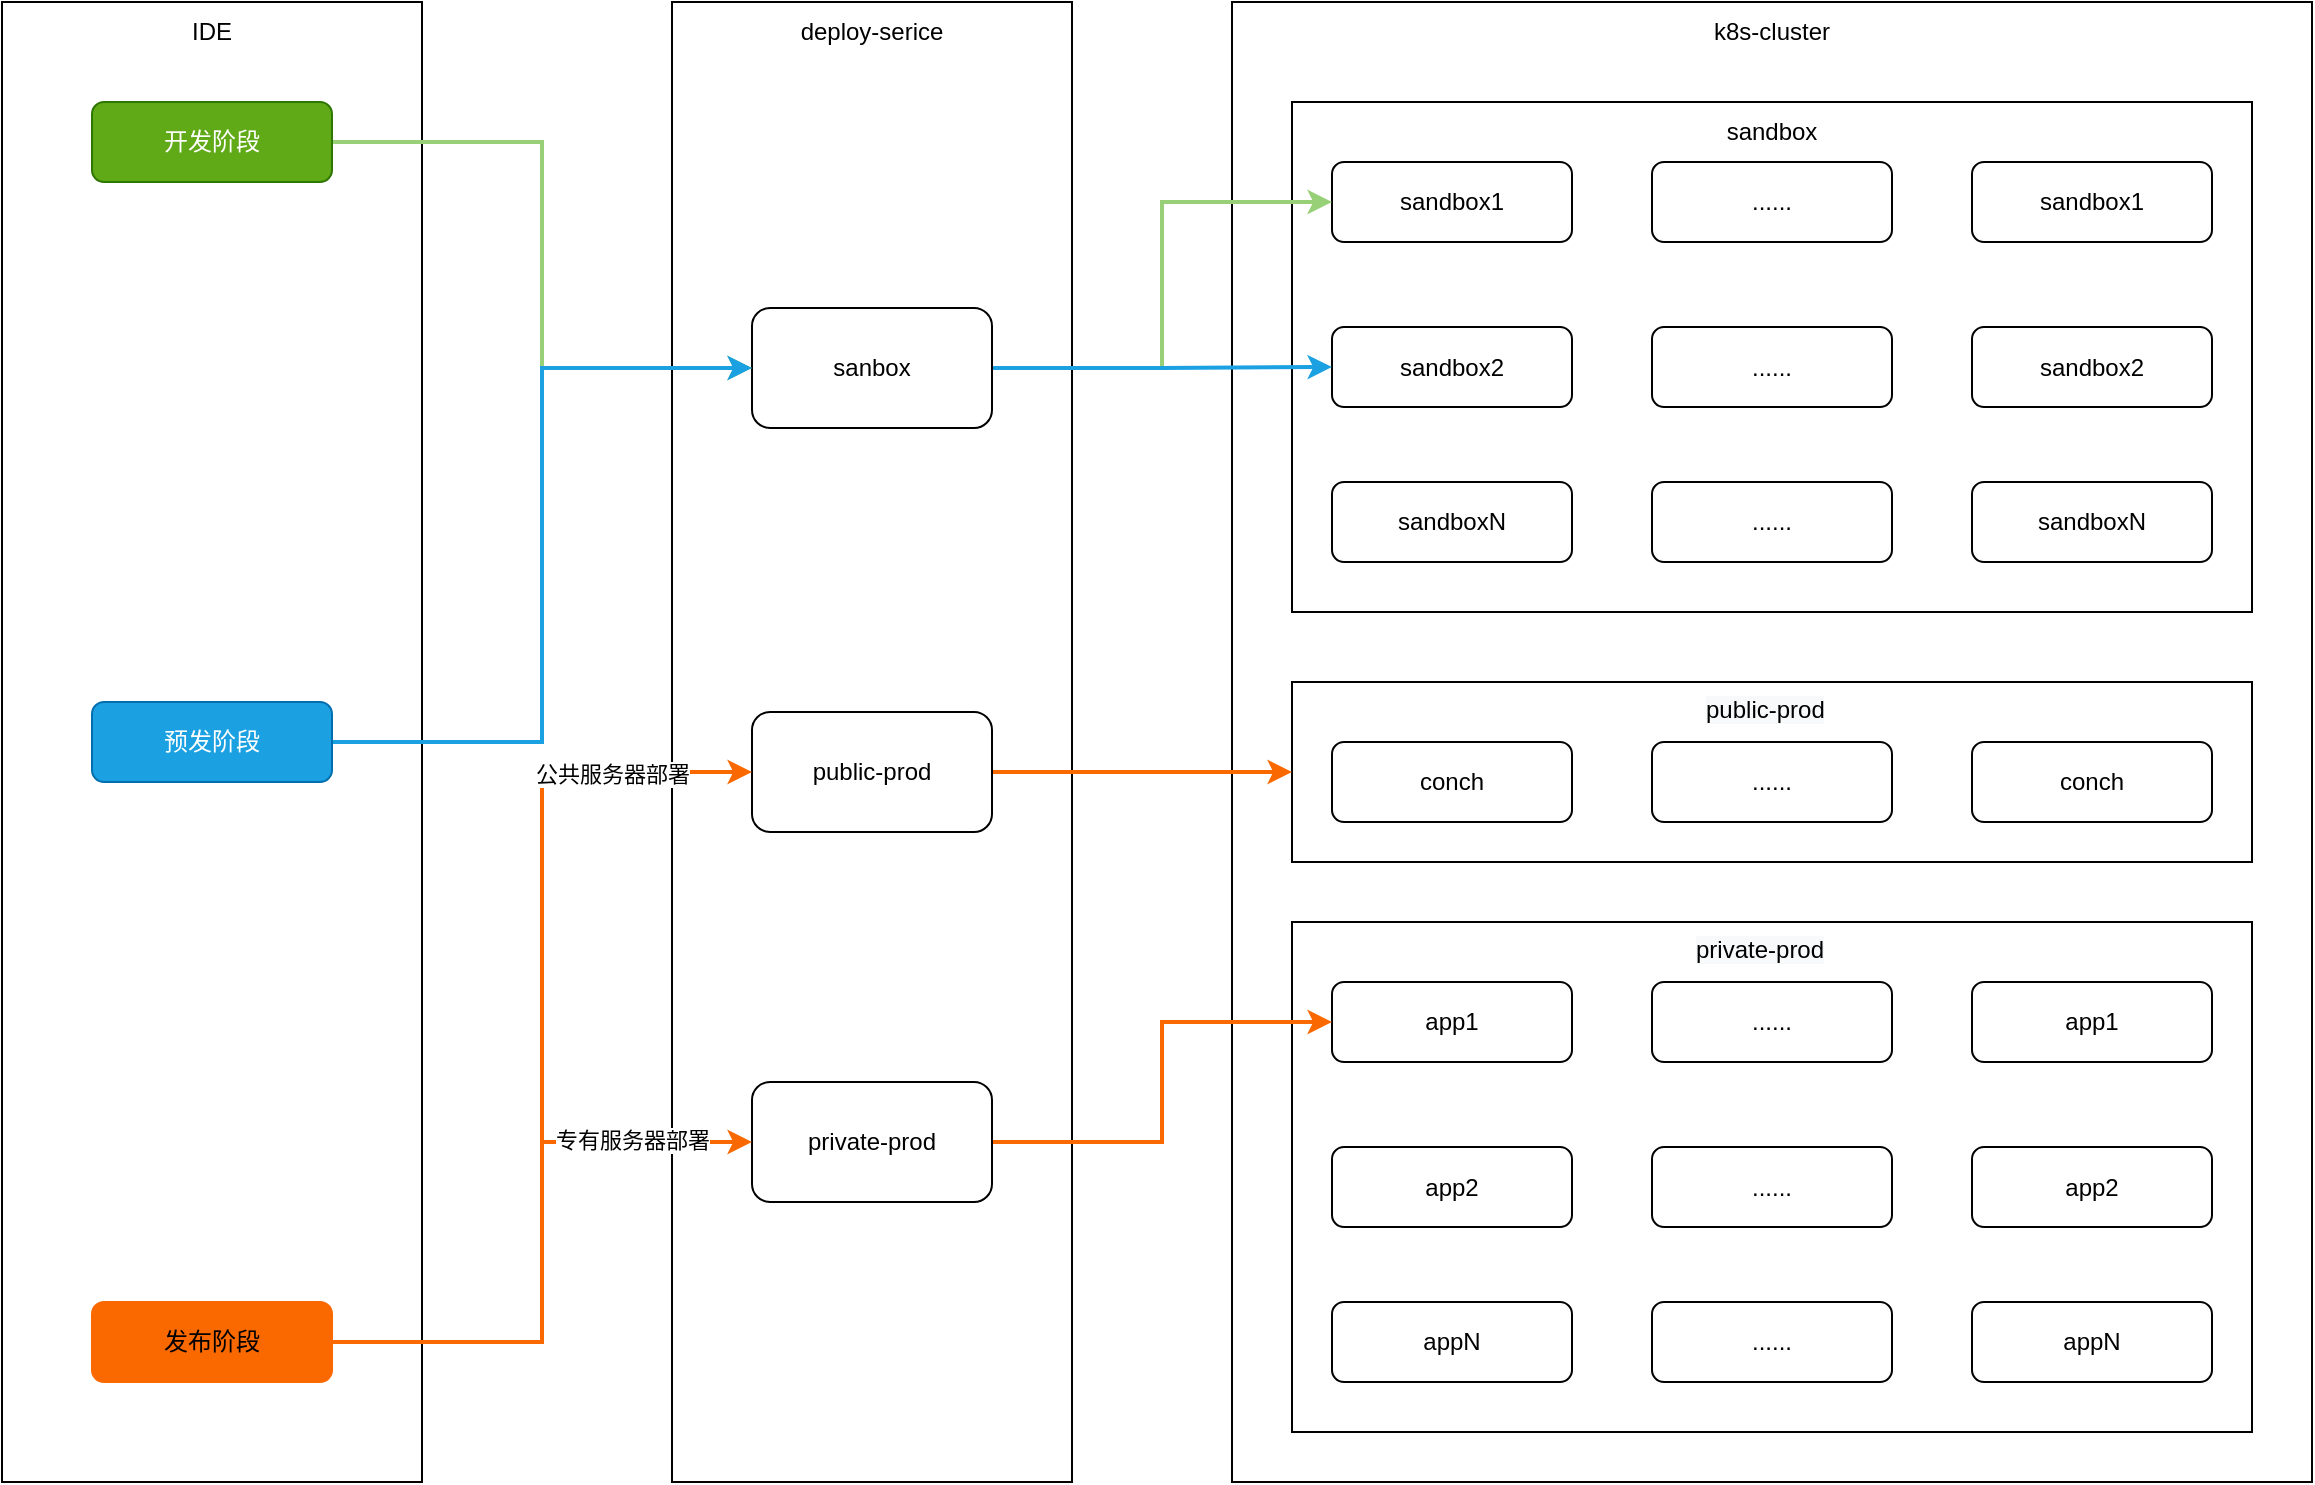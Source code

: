 <mxfile version="17.4.4" type="github">
  <diagram id="JbQxJkkLLPl125m9ytiG" name="第 1 页">
    <mxGraphModel dx="2066" dy="1154" grid="1" gridSize="10" guides="1" tooltips="1" connect="1" arrows="1" fold="1" page="1" pageScale="1" pageWidth="2339" pageHeight="3300" math="0" shadow="0">
      <root>
        <mxCell id="0" />
        <mxCell id="1" parent="0" />
        <mxCell id="aSiUqHWqFGhoxESpsvya-60" value="" style="rounded=0;whiteSpace=wrap;html=1;" vertex="1" parent="1">
          <mxGeometry x="295" y="120" width="210" height="740" as="geometry" />
        </mxCell>
        <mxCell id="aSiUqHWqFGhoxESpsvya-35" value="" style="rounded=0;whiteSpace=wrap;html=1;" vertex="1" parent="1">
          <mxGeometry x="910" y="120" width="540" height="740" as="geometry" />
        </mxCell>
        <mxCell id="aSiUqHWqFGhoxESpsvya-4" value="" style="rounded=0;whiteSpace=wrap;html=1;" vertex="1" parent="1">
          <mxGeometry x="940" y="170" width="480" height="255" as="geometry" />
        </mxCell>
        <mxCell id="aSiUqHWqFGhoxESpsvya-5" value="" style="rounded=0;whiteSpace=wrap;html=1;" vertex="1" parent="1">
          <mxGeometry x="940" y="460" width="480" height="90" as="geometry" />
        </mxCell>
        <mxCell id="aSiUqHWqFGhoxESpsvya-7" value="sandbox1" style="rounded=1;whiteSpace=wrap;html=1;" vertex="1" parent="1">
          <mxGeometry x="960" y="200" width="120" height="40" as="geometry" />
        </mxCell>
        <mxCell id="aSiUqHWqFGhoxESpsvya-10" value="......" style="rounded=1;whiteSpace=wrap;html=1;" vertex="1" parent="1">
          <mxGeometry x="1120" y="200" width="120" height="40" as="geometry" />
        </mxCell>
        <mxCell id="aSiUqHWqFGhoxESpsvya-11" value="sandbox1" style="rounded=1;whiteSpace=wrap;html=1;" vertex="1" parent="1">
          <mxGeometry x="1280" y="200" width="120" height="40" as="geometry" />
        </mxCell>
        <mxCell id="aSiUqHWqFGhoxESpsvya-12" value="sandbox2" style="rounded=1;whiteSpace=wrap;html=1;" vertex="1" parent="1">
          <mxGeometry x="960" y="282.5" width="120" height="40" as="geometry" />
        </mxCell>
        <mxCell id="aSiUqHWqFGhoxESpsvya-13" value="......" style="rounded=1;whiteSpace=wrap;html=1;" vertex="1" parent="1">
          <mxGeometry x="1120" y="282.5" width="120" height="40" as="geometry" />
        </mxCell>
        <mxCell id="aSiUqHWqFGhoxESpsvya-14" value="sandbox2" style="rounded=1;whiteSpace=wrap;html=1;" vertex="1" parent="1">
          <mxGeometry x="1280" y="282.5" width="120" height="40" as="geometry" />
        </mxCell>
        <mxCell id="aSiUqHWqFGhoxESpsvya-15" value="sandboxN" style="rounded=1;whiteSpace=wrap;html=1;" vertex="1" parent="1">
          <mxGeometry x="960" y="360" width="120" height="40" as="geometry" />
        </mxCell>
        <mxCell id="aSiUqHWqFGhoxESpsvya-16" value="......" style="rounded=1;whiteSpace=wrap;html=1;" vertex="1" parent="1">
          <mxGeometry x="1120" y="360" width="120" height="40" as="geometry" />
        </mxCell>
        <mxCell id="aSiUqHWqFGhoxESpsvya-17" value="sandboxN" style="rounded=1;whiteSpace=wrap;html=1;" vertex="1" parent="1">
          <mxGeometry x="1280" y="360" width="120" height="40" as="geometry" />
        </mxCell>
        <mxCell id="aSiUqHWqFGhoxESpsvya-19" value="conch" style="rounded=1;whiteSpace=wrap;html=1;" vertex="1" parent="1">
          <mxGeometry x="960" y="490" width="120" height="40" as="geometry" />
        </mxCell>
        <mxCell id="aSiUqHWqFGhoxESpsvya-20" value="......" style="rounded=1;whiteSpace=wrap;html=1;" vertex="1" parent="1">
          <mxGeometry x="1120" y="490" width="120" height="40" as="geometry" />
        </mxCell>
        <mxCell id="aSiUqHWqFGhoxESpsvya-21" value="conch" style="rounded=1;whiteSpace=wrap;html=1;" vertex="1" parent="1">
          <mxGeometry x="1280" y="490" width="120" height="40" as="geometry" />
        </mxCell>
        <mxCell id="aSiUqHWqFGhoxESpsvya-22" value="" style="rounded=0;whiteSpace=wrap;html=1;" vertex="1" parent="1">
          <mxGeometry x="940" y="580" width="480" height="255" as="geometry" />
        </mxCell>
        <mxCell id="aSiUqHWqFGhoxESpsvya-23" value="app1" style="rounded=1;whiteSpace=wrap;html=1;" vertex="1" parent="1">
          <mxGeometry x="960" y="610" width="120" height="40" as="geometry" />
        </mxCell>
        <mxCell id="aSiUqHWqFGhoxESpsvya-24" value="......" style="rounded=1;whiteSpace=wrap;html=1;" vertex="1" parent="1">
          <mxGeometry x="1120" y="610" width="120" height="40" as="geometry" />
        </mxCell>
        <mxCell id="aSiUqHWqFGhoxESpsvya-25" value="app1" style="rounded=1;whiteSpace=wrap;html=1;" vertex="1" parent="1">
          <mxGeometry x="1280" y="610" width="120" height="40" as="geometry" />
        </mxCell>
        <mxCell id="aSiUqHWqFGhoxESpsvya-26" value="app2" style="rounded=1;whiteSpace=wrap;html=1;" vertex="1" parent="1">
          <mxGeometry x="960" y="692.5" width="120" height="40" as="geometry" />
        </mxCell>
        <mxCell id="aSiUqHWqFGhoxESpsvya-27" value="......" style="rounded=1;whiteSpace=wrap;html=1;" vertex="1" parent="1">
          <mxGeometry x="1120" y="692.5" width="120" height="40" as="geometry" />
        </mxCell>
        <mxCell id="aSiUqHWqFGhoxESpsvya-28" value="app2" style="rounded=1;whiteSpace=wrap;html=1;" vertex="1" parent="1">
          <mxGeometry x="1280" y="692.5" width="120" height="40" as="geometry" />
        </mxCell>
        <mxCell id="aSiUqHWqFGhoxESpsvya-29" value="appN" style="rounded=1;whiteSpace=wrap;html=1;" vertex="1" parent="1">
          <mxGeometry x="960" y="770" width="120" height="40" as="geometry" />
        </mxCell>
        <mxCell id="aSiUqHWqFGhoxESpsvya-30" value="......" style="rounded=1;whiteSpace=wrap;html=1;" vertex="1" parent="1">
          <mxGeometry x="1120" y="770" width="120" height="40" as="geometry" />
        </mxCell>
        <mxCell id="aSiUqHWqFGhoxESpsvya-31" value="appN" style="rounded=1;whiteSpace=wrap;html=1;" vertex="1" parent="1">
          <mxGeometry x="1280" y="770" width="120" height="40" as="geometry" />
        </mxCell>
        <mxCell id="aSiUqHWqFGhoxESpsvya-32" value="sandbox" style="text;html=1;strokeColor=none;fillColor=none;align=center;verticalAlign=middle;whiteSpace=wrap;rounded=0;" vertex="1" parent="1">
          <mxGeometry x="1150" y="170" width="60" height="30" as="geometry" />
        </mxCell>
        <mxCell id="aSiUqHWqFGhoxESpsvya-33" value="&lt;meta charset=&quot;utf-8&quot;&gt;&lt;span style=&quot;color: rgb(0, 0, 0); font-family: helvetica; font-size: 12px; font-style: normal; font-weight: 400; letter-spacing: normal; text-align: center; text-indent: 0px; text-transform: none; word-spacing: 0px; background-color: rgb(248, 249, 250); display: inline; float: none;&quot;&gt;public-prod&lt;/span&gt;" style="text;whiteSpace=wrap;html=1;" vertex="1" parent="1">
          <mxGeometry x="1145" y="460" width="80" height="30" as="geometry" />
        </mxCell>
        <mxCell id="aSiUqHWqFGhoxESpsvya-34" value="&lt;span style=&quot;color: rgb(0 , 0 , 0) ; font-family: &amp;#34;helvetica&amp;#34; ; font-size: 12px ; font-style: normal ; font-weight: 400 ; letter-spacing: normal ; text-align: center ; text-indent: 0px ; text-transform: none ; word-spacing: 0px ; background-color: rgb(248 , 249 , 250) ; display: inline ; float: none&quot;&gt;private-prod&lt;/span&gt;" style="text;whiteSpace=wrap;html=1;" vertex="1" parent="1">
          <mxGeometry x="1140" y="580" width="80" height="30" as="geometry" />
        </mxCell>
        <mxCell id="aSiUqHWqFGhoxESpsvya-37" value="k8s-cluster" style="text;html=1;strokeColor=none;fillColor=none;align=center;verticalAlign=middle;whiteSpace=wrap;rounded=0;" vertex="1" parent="1">
          <mxGeometry x="1130" y="120" width="100" height="30" as="geometry" />
        </mxCell>
        <mxCell id="aSiUqHWqFGhoxESpsvya-38" value="" style="rounded=0;whiteSpace=wrap;html=1;" vertex="1" parent="1">
          <mxGeometry x="630" y="120" width="200" height="740" as="geometry" />
        </mxCell>
        <mxCell id="aSiUqHWqFGhoxESpsvya-52" style="edgeStyle=orthogonalEdgeStyle;rounded=0;orthogonalLoop=1;jettySize=auto;html=1;exitX=1;exitY=0.5;exitDx=0;exitDy=0;entryX=0;entryY=0.5;entryDx=0;entryDy=0;strokeColor=#97D077;strokeWidth=2;" edge="1" parent="1" source="aSiUqHWqFGhoxESpsvya-39" target="aSiUqHWqFGhoxESpsvya-7">
          <mxGeometry relative="1" as="geometry" />
        </mxCell>
        <mxCell id="aSiUqHWqFGhoxESpsvya-58" style="edgeStyle=orthogonalEdgeStyle;rounded=0;orthogonalLoop=1;jettySize=auto;html=1;exitX=1;exitY=0.5;exitDx=0;exitDy=0;strokeColor=#1BA1E2;strokeWidth=2;" edge="1" parent="1" source="aSiUqHWqFGhoxESpsvya-39" target="aSiUqHWqFGhoxESpsvya-12">
          <mxGeometry relative="1" as="geometry" />
        </mxCell>
        <mxCell id="aSiUqHWqFGhoxESpsvya-39" value="sanbox" style="rounded=1;whiteSpace=wrap;html=1;" vertex="1" parent="1">
          <mxGeometry x="670" y="273" width="120" height="60" as="geometry" />
        </mxCell>
        <mxCell id="aSiUqHWqFGhoxESpsvya-62" style="edgeStyle=orthogonalEdgeStyle;rounded=0;orthogonalLoop=1;jettySize=auto;html=1;exitX=1;exitY=0.5;exitDx=0;exitDy=0;strokeColor=#FA6800;strokeWidth=2;" edge="1" parent="1" source="aSiUqHWqFGhoxESpsvya-41" target="aSiUqHWqFGhoxESpsvya-5">
          <mxGeometry relative="1" as="geometry" />
        </mxCell>
        <mxCell id="aSiUqHWqFGhoxESpsvya-41" value="public-prod" style="rounded=1;whiteSpace=wrap;html=1;" vertex="1" parent="1">
          <mxGeometry x="670" y="475" width="120" height="60" as="geometry" />
        </mxCell>
        <mxCell id="aSiUqHWqFGhoxESpsvya-64" style="edgeStyle=orthogonalEdgeStyle;rounded=0;orthogonalLoop=1;jettySize=auto;html=1;exitX=1;exitY=0.5;exitDx=0;exitDy=0;entryX=0;entryY=0.5;entryDx=0;entryDy=0;strokeColor=#FA6800;strokeWidth=2;" edge="1" parent="1" source="aSiUqHWqFGhoxESpsvya-42" target="aSiUqHWqFGhoxESpsvya-23">
          <mxGeometry relative="1" as="geometry" />
        </mxCell>
        <mxCell id="aSiUqHWqFGhoxESpsvya-42" value="private-prod" style="rounded=1;whiteSpace=wrap;html=1;" vertex="1" parent="1">
          <mxGeometry x="670" y="660" width="120" height="60" as="geometry" />
        </mxCell>
        <mxCell id="aSiUqHWqFGhoxESpsvya-43" value="deploy-serice" style="text;html=1;strokeColor=none;fillColor=none;align=center;verticalAlign=middle;whiteSpace=wrap;rounded=0;" vertex="1" parent="1">
          <mxGeometry x="680" y="120" width="100" height="30" as="geometry" />
        </mxCell>
        <mxCell id="aSiUqHWqFGhoxESpsvya-56" style="edgeStyle=orthogonalEdgeStyle;rounded=0;orthogonalLoop=1;jettySize=auto;html=1;exitX=1;exitY=0.5;exitDx=0;exitDy=0;entryX=0;entryY=0.5;entryDx=0;entryDy=0;fillColor=#60a917;strokeColor=#97D077;strokeWidth=2;" edge="1" parent="1" source="aSiUqHWqFGhoxESpsvya-50" target="aSiUqHWqFGhoxESpsvya-39">
          <mxGeometry relative="1" as="geometry" />
        </mxCell>
        <mxCell id="aSiUqHWqFGhoxESpsvya-50" value="开发阶段" style="rounded=1;whiteSpace=wrap;html=1;fillColor=#60a917;fontColor=#ffffff;strokeColor=#2D7600;" vertex="1" parent="1">
          <mxGeometry x="340" y="170" width="120" height="40" as="geometry" />
        </mxCell>
        <mxCell id="aSiUqHWqFGhoxESpsvya-57" style="edgeStyle=orthogonalEdgeStyle;rounded=0;orthogonalLoop=1;jettySize=auto;html=1;exitX=1;exitY=0.5;exitDx=0;exitDy=0;entryX=0;entryY=0.5;entryDx=0;entryDy=0;strokeColor=#1BA1E2;strokeWidth=2;" edge="1" parent="1" source="aSiUqHWqFGhoxESpsvya-53" target="aSiUqHWqFGhoxESpsvya-39">
          <mxGeometry relative="1" as="geometry" />
        </mxCell>
        <mxCell id="aSiUqHWqFGhoxESpsvya-53" value="预发阶段" style="rounded=1;whiteSpace=wrap;html=1;fillColor=#1ba1e2;fontColor=#ffffff;strokeColor=#006EAF;" vertex="1" parent="1">
          <mxGeometry x="340" y="470" width="120" height="40" as="geometry" />
        </mxCell>
        <mxCell id="aSiUqHWqFGhoxESpsvya-59" style="edgeStyle=orthogonalEdgeStyle;rounded=0;orthogonalLoop=1;jettySize=auto;html=1;exitX=1;exitY=0.5;exitDx=0;exitDy=0;entryX=0;entryY=0.5;entryDx=0;entryDy=0;strokeColor=#FA6800;strokeWidth=2;" edge="1" parent="1" source="aSiUqHWqFGhoxESpsvya-54" target="aSiUqHWqFGhoxESpsvya-41">
          <mxGeometry relative="1" as="geometry" />
        </mxCell>
        <mxCell id="aSiUqHWqFGhoxESpsvya-66" value="公共服务器部署" style="edgeLabel;html=1;align=center;verticalAlign=middle;resizable=0;points=[];" vertex="1" connectable="0" parent="aSiUqHWqFGhoxESpsvya-59">
          <mxGeometry x="0.717" relative="1" as="geometry">
            <mxPoint y="1" as="offset" />
          </mxGeometry>
        </mxCell>
        <mxCell id="aSiUqHWqFGhoxESpsvya-63" style="edgeStyle=orthogonalEdgeStyle;rounded=0;orthogonalLoop=1;jettySize=auto;html=1;exitX=1;exitY=0.5;exitDx=0;exitDy=0;entryX=0;entryY=0.5;entryDx=0;entryDy=0;strokeColor=#FA6800;strokeWidth=2;" edge="1" parent="1" source="aSiUqHWqFGhoxESpsvya-54" target="aSiUqHWqFGhoxESpsvya-42">
          <mxGeometry relative="1" as="geometry" />
        </mxCell>
        <mxCell id="aSiUqHWqFGhoxESpsvya-65" value="专有服务器部署" style="edgeLabel;html=1;align=center;verticalAlign=middle;resizable=0;points=[];" vertex="1" connectable="0" parent="aSiUqHWqFGhoxESpsvya-63">
          <mxGeometry x="0.613" y="2" relative="1" as="geometry">
            <mxPoint y="1" as="offset" />
          </mxGeometry>
        </mxCell>
        <mxCell id="aSiUqHWqFGhoxESpsvya-54" value="发布阶段" style="rounded=1;whiteSpace=wrap;html=1;fillColor=#fa6800;fontColor=#000000;strokeColor=#FA6800;" vertex="1" parent="1">
          <mxGeometry x="340" y="770" width="120" height="40" as="geometry" />
        </mxCell>
        <mxCell id="aSiUqHWqFGhoxESpsvya-61" value="IDE" style="text;html=1;strokeColor=none;fillColor=none;align=center;verticalAlign=middle;whiteSpace=wrap;rounded=0;" vertex="1" parent="1">
          <mxGeometry x="350" y="120" width="100" height="30" as="geometry" />
        </mxCell>
      </root>
    </mxGraphModel>
  </diagram>
</mxfile>
